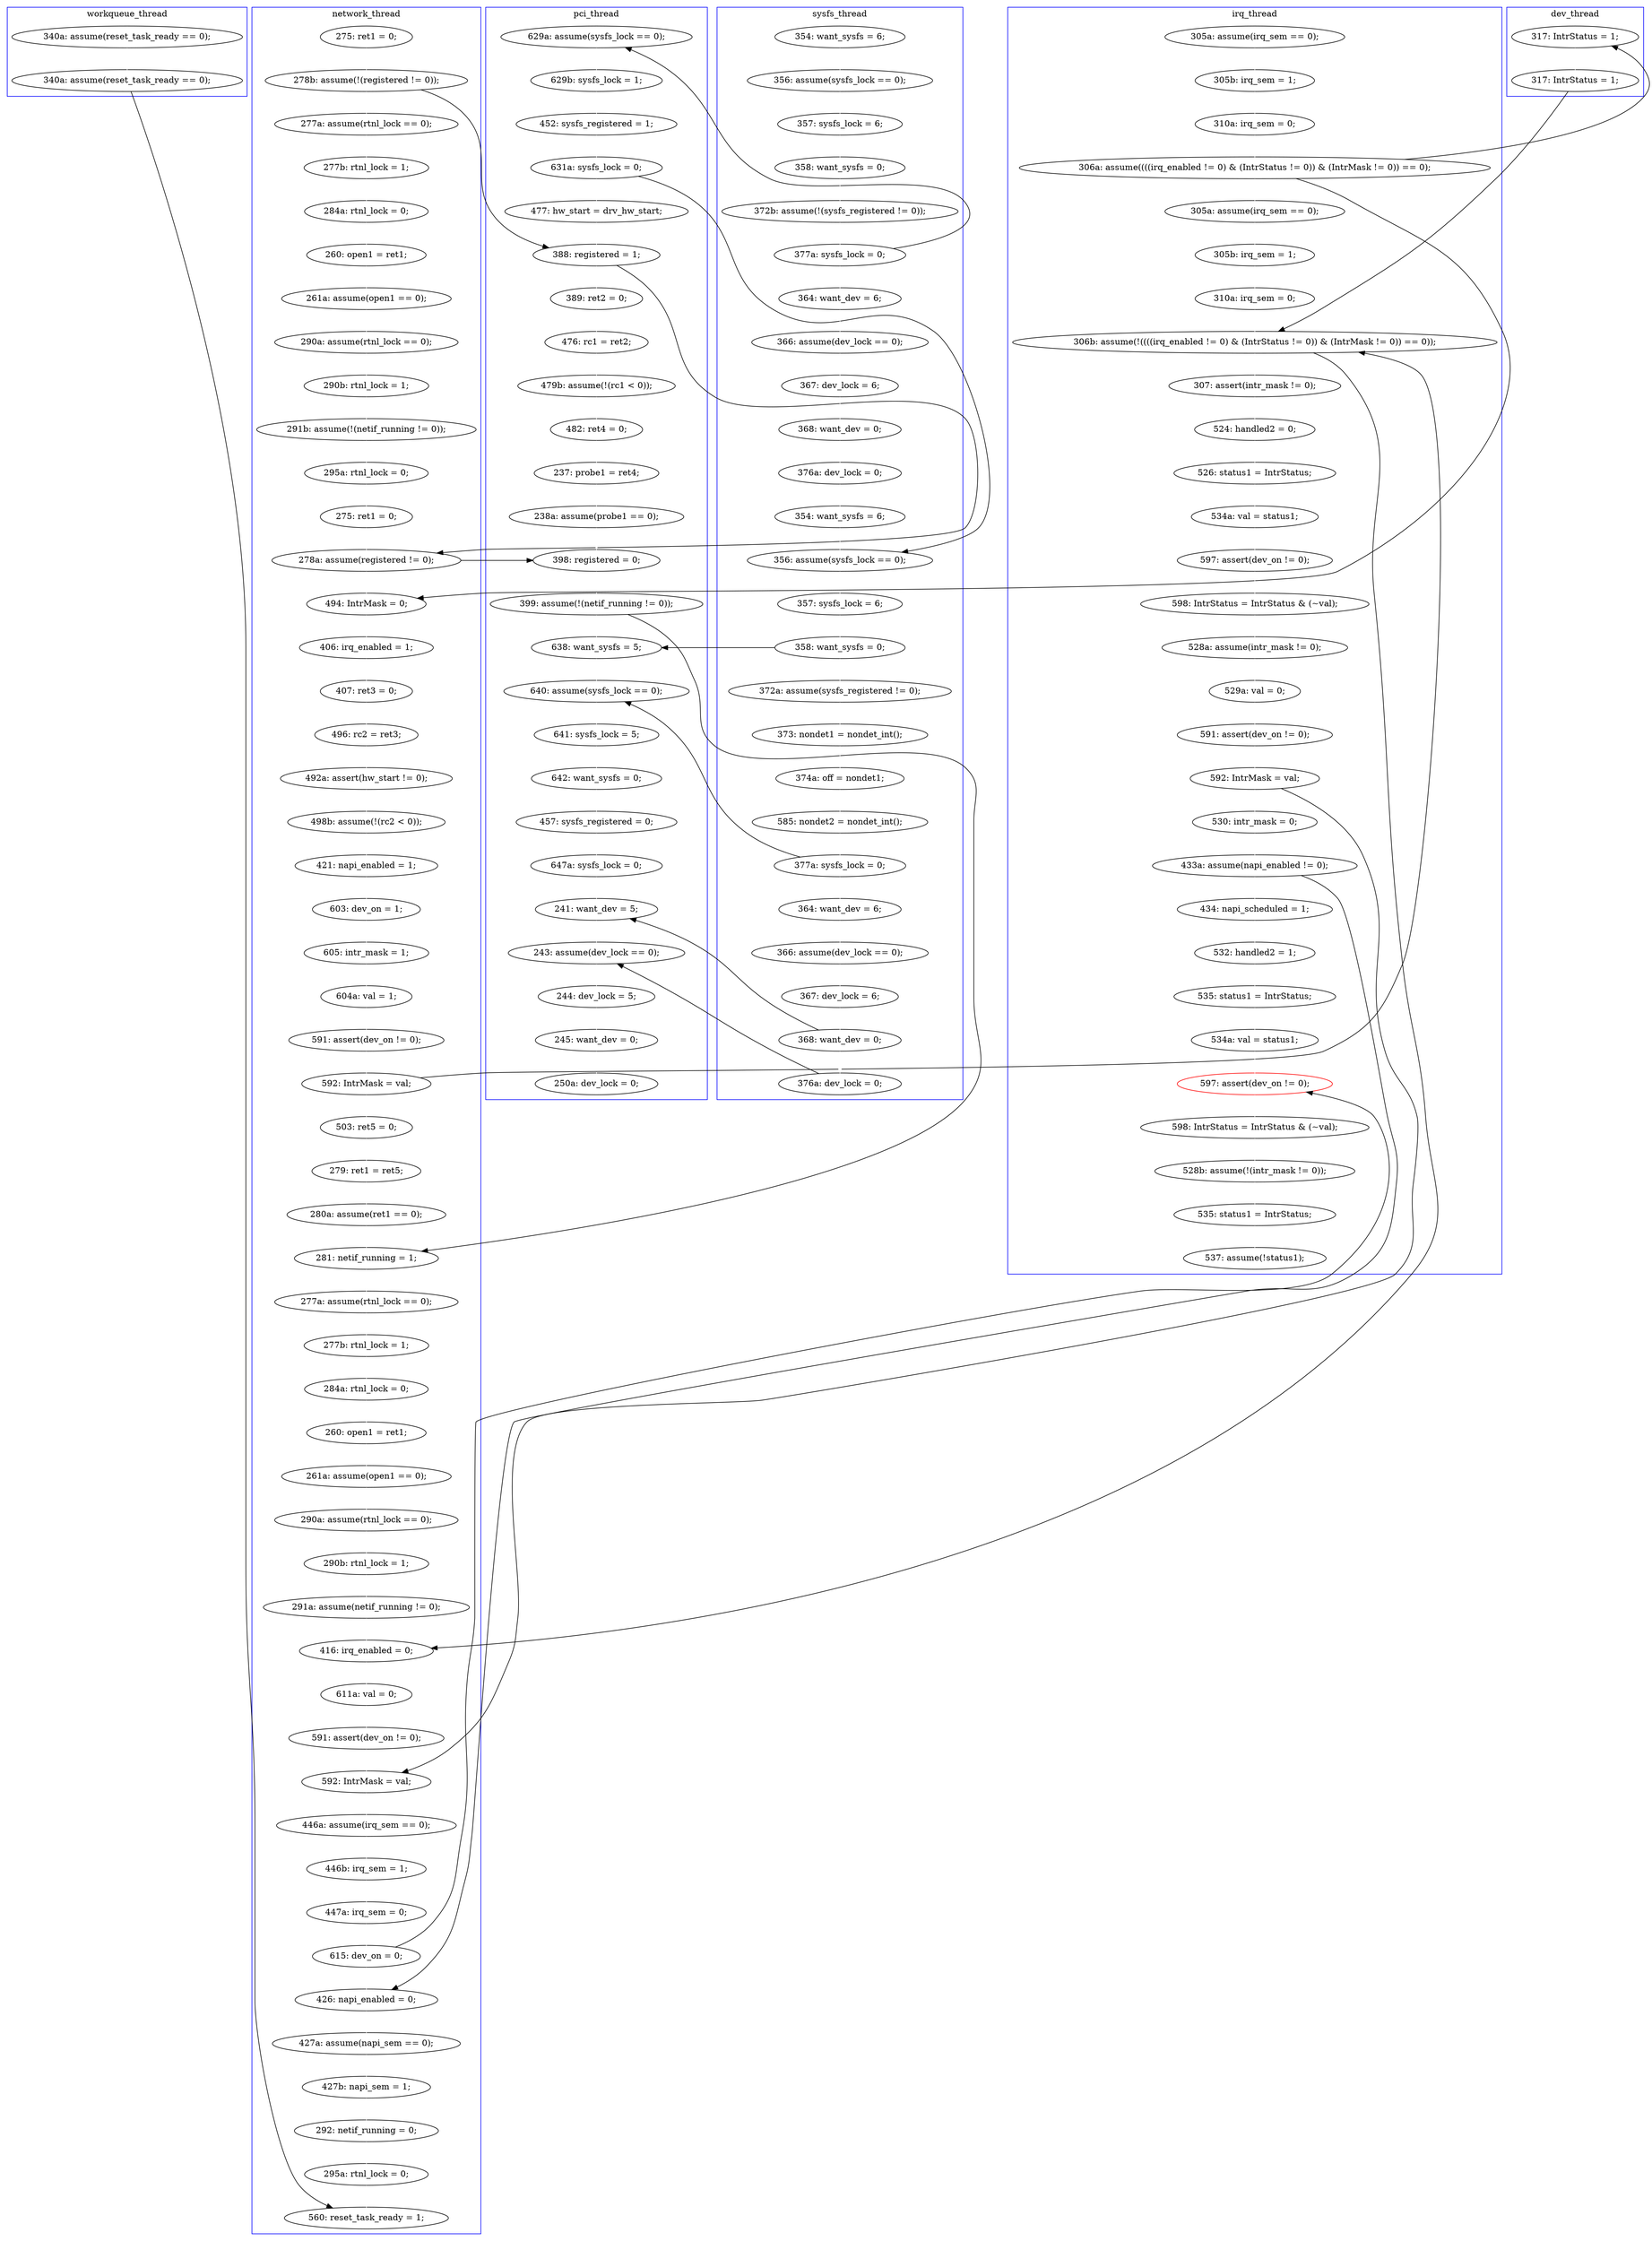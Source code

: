 digraph Counterexample {
	204 -> 205 [color = white, style = solid]
	142 -> 143 [color = white, style = solid]
	51 -> 53 [color = white, style = solid]
	207 -> 250 [color = black, style = solid, constraint = false]
	145 -> 147 [color = white, style = solid]
	170 -> 216 [color = black, style = solid, constraint = false]
	213 -> 214 [color = white, style = solid]
	303 -> 304 [color = white, style = solid]
	263 -> 264 [color = white, style = solid]
	218 -> 222 [color = white, style = solid]
	269 -> 270 [color = white, style = solid]
	112 -> 113 [color = white, style = solid]
	68 -> 69 [color = white, style = solid]
	216 -> 217 [color = white, style = solid]
	285 -> 290 [color = white, style = solid]
	52 -> 106 [color = black, style = solid, constraint = false]
	197 -> 198 [color = white, style = solid]
	113 -> 116 [color = white, style = solid]
	130 -> 136 [color = black, style = solid, constraint = false]
	108 -> 111 [color = white, style = solid]
	284 -> 285 [color = white, style = solid]
	57 -> 159 [color = white, style = solid]
	186 -> 207 [color = black, style = solid, constraint = false]
	170 -> 171 [color = white, style = solid]
	178 -> 185 [color = white, style = solid]
	171 -> 180 [color = white, style = solid]
	152 -> 179 [color = white, style = solid]
	314 -> 317 [color = white, style = solid]
	65 -> 68 [color = white, style = solid]
	198 -> 201 [color = white, style = solid]
	190 -> 193 [color = white, style = solid]
	99 -> 101 [color = white, style = solid]
	47 -> 48 [color = white, style = solid]
	141 -> 142 [color = white, style = solid]
	231 -> 232 [color = white, style = solid]
	53 -> 57 [color = white, style = solid]
	232 -> 234 [color = white, style = solid]
	228 -> 231 [color = white, style = solid]
	73 -> 87 [color = white, style = solid]
	217 -> 218 [color = white, style = solid]
	124 -> 130 [color = white, style = solid]
	168 -> 170 [color = white, style = solid]
	116 -> 136 [color = white, style = solid]
	256 -> 257 [color = white, style = solid]
	321 -> 323 [color = white, style = solid]
	177 -> 178 [color = white, style = solid]
	161 -> 163 [color = white, style = solid]
	147 -> 150 [color = white, style = solid]
	99 -> 159 [color = black, style = solid, constraint = false]
	165 -> 168 [color = white, style = solid]
	107 -> 108 [color = white, style = solid]
	207 -> 208 [color = white, style = solid]
	69 -> 73 [color = white, style = solid]
	268 -> 269 [color = white, style = solid]
	74 -> 75 [color = white, style = solid]
	245 -> 250 [color = white, style = solid]
	76 -> 78 [color = white, style = solid]
	39 -> 40 [color = white, style = solid]
	202 -> 207 [color = black, style = solid, constraint = false]
	58 -> 59 [color = white, style = solid]
	201 -> 242 [color = white, style = solid]
	214 -> 225 [color = white, style = solid]
	59 -> 61 [color = white, style = solid]
	48 -> 49 [color = white, style = solid]
	257 -> 261 [color = white, style = solid]
	242 -> 243 [color = white, style = solid]
	163 -> 164 [color = white, style = solid]
	161 -> 179 [color = black, style = solid, constraint = false]
	193 -> 194 [color = white, style = solid]
	235 -> 237 [color = white, style = solid]
	174 -> 290 [color = black, style = solid, constraint = false]
	277 -> 280 [color = white, style = solid]
	40 -> 41 [color = white, style = solid]
	78 -> 155 [color = black, style = solid, constraint = false]
	301 -> 302 [color = white, style = solid]
	180 -> 181 [color = white, style = solid]
	296 -> 312 [color = white, style = solid]
	273 -> 277 [color = white, style = solid]
	302 -> 303 [color = white, style = solid]
	179 -> 216 [color = white, style = solid]
	111 -> 112 [color = white, style = solid]
	278 -> 296 [color = white, style = solid]
	38 -> 39 [color = white, style = solid]
	97 -> 99 [color = white, style = solid]
	160 -> 161 [color = white, style = solid]
	159 -> 160 [color = white, style = solid]
	312 -> 314 [color = white, style = solid]
	52 -> 58 [color = white, style = solid]
	250 -> 259 [color = white, style = solid]
	84 -> 174 [color = white, style = solid]
	222 -> 224 [color = white, style = solid]
	75 -> 76 [color = white, style = solid]
	50 -> 51 [color = white, style = solid]
	280 -> 281 [color = white, style = solid]
	261 -> 278 [color = white, style = solid]
	106 -> 107 [color = white, style = solid]
	106 -> 130 [color = black, style = solid, constraint = false]
	300 -> 301 [color = white, style = solid]
	78 -> 203 [color = white, style = solid]
	135 -> 141 [color = white, style = solid]
	62 -> 65 [color = white, style = solid]
	143 -> 145 [color = white, style = solid]
	181 -> 182 [color = white, style = solid]
	155 -> 202 [color = white, style = solid]
	317 -> 321 [color = white, style = solid]
	208 -> 213 [color = white, style = solid]
	195 -> 196 [color = white, style = solid]
	152 -> 194 [color = black, style = solid, constraint = false]
	78 -> 135 [color = black, style = solid, constraint = false]
	150 -> 176 [color = white, style = solid]
	93 -> 97 [color = white, style = solid]
	205 -> 207 [color = white, style = solid]
	224 -> 300 [color = white, style = solid]
	43 -> 47 [color = white, style = solid]
	41 -> 43 [color = white, style = solid]
	194 -> 195 [color = white, style = solid]
	256 -> 277 [color = black, style = solid, constraint = false]
	273 -> 312 [color = black, style = solid, constraint = false]
	101 -> 106 [color = white, style = solid]
	243 -> 245 [color = white, style = solid]
	235 -> 264 [color = black, style = solid, constraint = false]
	259 -> 263 [color = white, style = solid]
	130 -> 135 [color = white, style = solid]
	225 -> 227 [color = white, style = solid]
	237 -> 256 [color = white, style = solid]
	176 -> 177 [color = white, style = solid]
	196 -> 197 [color = white, style = solid]
	45 -> 52 [color = white, style = solid]
	61 -> 62 [color = white, style = solid]
	281 -> 284 [color = white, style = solid]
	164 -> 165 [color = white, style = solid]
	189 -> 190 [color = white, style = solid]
	186 -> 189 [color = white, style = solid]
	185 -> 186 [color = white, style = solid]
	182 -> 183 [color = white, style = solid]
	234 -> 235 [color = white, style = solid]
	264 -> 268 [color = white, style = solid]
	87 -> 124 [color = white, style = solid]
	47 -> 92 [color = black, style = solid, constraint = false]
	270 -> 273 [color = white, style = solid]
	227 -> 228 [color = white, style = solid]
	136 -> 152 [color = white, style = solid]
	182 -> 300 [color = black, style = solid, constraint = false]
	183 -> 301 [color = black, style = solid, constraint = false]
	49 -> 50 [color = white, style = solid]
	92 -> 93 [color = white, style = solid]
	203 -> 204 [color = white, style = solid]
	subgraph cluster7 {
		label = dev_thread
		color = blue
		155  [label = "317: IntrStatus = 1;"]
		202  [label = "317: IntrStatus = 1;"]
	}
	subgraph cluster5 {
		label = workqueue_thread
		color = blue
		174  [label = "340a: assume(reset_task_ready == 0);"]
		84  [label = "340a: assume(reset_task_ready == 0);"]
	}
	subgraph cluster6 {
		label = sysfs_thread
		color = blue
		47  [label = "377a: sysfs_lock = 0;"]
		53  [label = "376a: dev_lock = 0;"]
		43  [label = "372b: assume(!(sysfs_registered != 0));"]
		161  [label = "358: want_sysfs = 0;"]
		57  [label = "354: want_sysfs = 6;"]
		163  [label = "372a: assume(sysfs_registered != 0);"]
		159  [label = "356: assume(sysfs_lock == 0);"]
		38  [label = "354: want_sysfs = 6;"]
		39  [label = "356: assume(sysfs_lock == 0);"]
		170  [label = "377a: sysfs_lock = 0;"]
		160  [label = "357: sysfs_lock = 6;"]
		164  [label = "373: nondet1 = nondet_int();"]
		49  [label = "366: assume(dev_lock == 0);"]
		182  [label = "368: want_dev = 0;"]
		171  [label = "364: want_dev = 6;"]
		40  [label = "357: sysfs_lock = 6;"]
		183  [label = "376a: dev_lock = 0;"]
		50  [label = "367: dev_lock = 6;"]
		41  [label = "358: want_sysfs = 0;"]
		51  [label = "368: want_dev = 0;"]
		180  [label = "366: assume(dev_lock == 0);"]
		48  [label = "364: want_dev = 6;"]
		165  [label = "374a: off = nondet1;"]
		168  [label = "585: nondet2 = nondet_int();"]
		181  [label = "367: dev_lock = 6;"]
	}
	subgraph cluster2 {
		label = network_thread
		color = blue
		242  [label = "290a: assume(rtnl_lock == 0);"]
		245  [label = "291a: assume(netif_running != 0);"]
		190  [label = "279: ret1 = ret5;"]
		178  [label = "604a: val = 1;"]
		130  [label = "278a: assume(registered != 0);"]
		197  [label = "284a: rtnl_lock = 0;"]
		193  [label = "280a: assume(ret1 == 0);"]
		189  [label = "503: ret5 = 0;"]
		243  [label = "290b: rtnl_lock = 1;"]
		264  [label = "592: IntrMask = val;"]
		177  [label = "605: intr_mask = 1;"]
		250  [label = "416: irq_enabled = 0;"]
		52  [label = "278b: assume(!(registered != 0));"]
		194  [label = "281: netif_running = 1;"]
		284  [label = "292: netif_running = 0;"]
		185  [label = "591: assert(dev_on != 0);"]
		150  [label = "421: napi_enabled = 1;"]
		269  [label = "446b: irq_sem = 1;"]
		65  [label = "261a: assume(open1 == 0);"]
		124  [label = "275: ret1 = 0;"]
		277  [label = "426: napi_enabled = 0;"]
		186  [label = "592: IntrMask = val;"]
		280  [label = "427a: assume(napi_sem == 0);"]
		68  [label = "290a: assume(rtnl_lock == 0);"]
		69  [label = "290b: rtnl_lock = 1;"]
		147  [label = "498b: assume(!(rc2 < 0));"]
		270  [label = "447a: irq_sem = 0;"]
		263  [label = "591: assert(dev_on != 0);"]
		61  [label = "284a: rtnl_lock = 0;"]
		201  [label = "261a: assume(open1 == 0);"]
		145  [label = "492a: assert(hw_start != 0);"]
		59  [label = "277b: rtnl_lock = 1;"]
		281  [label = "427b: napi_sem = 1;"]
		141  [label = "406: irq_enabled = 1;"]
		142  [label = "407: ret3 = 0;"]
		196  [label = "277b: rtnl_lock = 1;"]
		143  [label = "496: rc2 = ret3;"]
		58  [label = "277a: assume(rtnl_lock == 0);"]
		62  [label = "260: open1 = ret1;"]
		273  [label = "615: dev_on = 0;"]
		268  [label = "446a: assume(irq_sem == 0);"]
		176  [label = "603: dev_on = 1;"]
		73  [label = "291b: assume(!(netif_running != 0));"]
		87  [label = "295a: rtnl_lock = 0;"]
		290  [label = "560: reset_task_ready = 1;"]
		285  [label = "295a: rtnl_lock = 0;"]
		259  [label = "611a: val = 0;"]
		135  [label = "494: IntrMask = 0;"]
		195  [label = "277a: assume(rtnl_lock == 0);"]
		45  [label = "275: ret1 = 0;"]
		198  [label = "260: open1 = ret1;"]
	}
	subgraph cluster3 {
		label = irq_thread
		color = blue
		232  [label = "529a: val = 0;"]
		76  [label = "310a: irq_sem = 0;"]
		78  [label = "306a: assume((((irq_enabled != 0) & (IntrStatus != 0)) & (IntrMask != 0)) == 0);"]
		74  [label = "305a: assume(irq_sem == 0);"]
		75  [label = "305b: irq_sem = 1;"]
		227  [label = "597: assert(dev_on != 0);"]
		317  [label = "528b: assume(!(intr_mask != 0));"]
		314  [label = "598: IntrStatus = IntrStatus & (~val);"]
		321  [label = "535: status1 = IntrStatus;"]
		225  [label = "534a: val = status1;"]
		323  [label = "537: assume(!status1);"]
		214  [label = "526: status1 = IntrStatus;"]
		312  [label = "597: assert(dev_on != 0);", color = red]
		205  [label = "310a: irq_sem = 0;"]
		257  [label = "434: napi_scheduled = 1;"]
		213  [label = "524: handled2 = 0;"]
		278  [label = "535: status1 = IntrStatus;"]
		296  [label = "534a: val = status1;"]
		203  [label = "305a: assume(irq_sem == 0);"]
		207  [label = "306b: assume(!((((irq_enabled != 0) & (IntrStatus != 0)) & (IntrMask != 0)) == 0));"]
		237  [label = "530: intr_mask = 0;"]
		231  [label = "528a: assume(intr_mask != 0);"]
		235  [label = "592: IntrMask = val;"]
		261  [label = "532: handled2 = 1;"]
		256  [label = "433a: assume(napi_enabled != 0);"]
		234  [label = "591: assert(dev_on != 0);"]
		228  [label = "598: IntrStatus = IntrStatus & (~val);"]
		208  [label = "307: assert(intr_mask != 0);"]
		204  [label = "305b: irq_sem = 1;"]
	}
	subgraph cluster1 {
		label = pci_thread
		color = blue
		300  [label = "241: want_dev = 5;"]
		108  [label = "476: rc1 = ret2;"]
		222  [label = "457: sysfs_registered = 0;"]
		218  [label = "642: want_sysfs = 0;"]
		93  [label = "629b: sysfs_lock = 1;"]
		97  [label = "452: sysfs_registered = 1;"]
		179  [label = "638: want_sysfs = 5;"]
		152  [label = "399: assume(!(netif_running != 0));"]
		304  [label = "250a: dev_lock = 0;"]
		112  [label = "482: ret4 = 0;"]
		116  [label = "238a: assume(probe1 == 0);"]
		136  [label = "398: registered = 0;"]
		301  [label = "243: assume(dev_lock == 0);"]
		224  [label = "647a: sysfs_lock = 0;"]
		113  [label = "237: probe1 = ret4;"]
		92  [label = "629a: assume(sysfs_lock == 0);"]
		106  [label = "388: registered = 1;"]
		303  [label = "245: want_dev = 0;"]
		101  [label = "477: hw_start = drv_hw_start;"]
		302  [label = "244: dev_lock = 5;"]
		107  [label = "389: ret2 = 0;"]
		216  [label = "640: assume(sysfs_lock == 0);"]
		99  [label = "631a: sysfs_lock = 0;"]
		217  [label = "641: sysfs_lock = 5;"]
		111  [label = "479b: assume(!(rc1 < 0));"]
	}
}